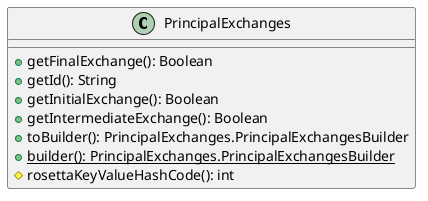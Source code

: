 @startuml

    class PrincipalExchanges [[PrincipalExchanges.html]] {
        +getFinalExchange(): Boolean
        +getId(): String
        +getInitialExchange(): Boolean
        +getIntermediateExchange(): Boolean
        +toBuilder(): PrincipalExchanges.PrincipalExchangesBuilder
        {static} +builder(): PrincipalExchanges.PrincipalExchangesBuilder
        #rosettaKeyValueHashCode(): int
    }

@enduml
